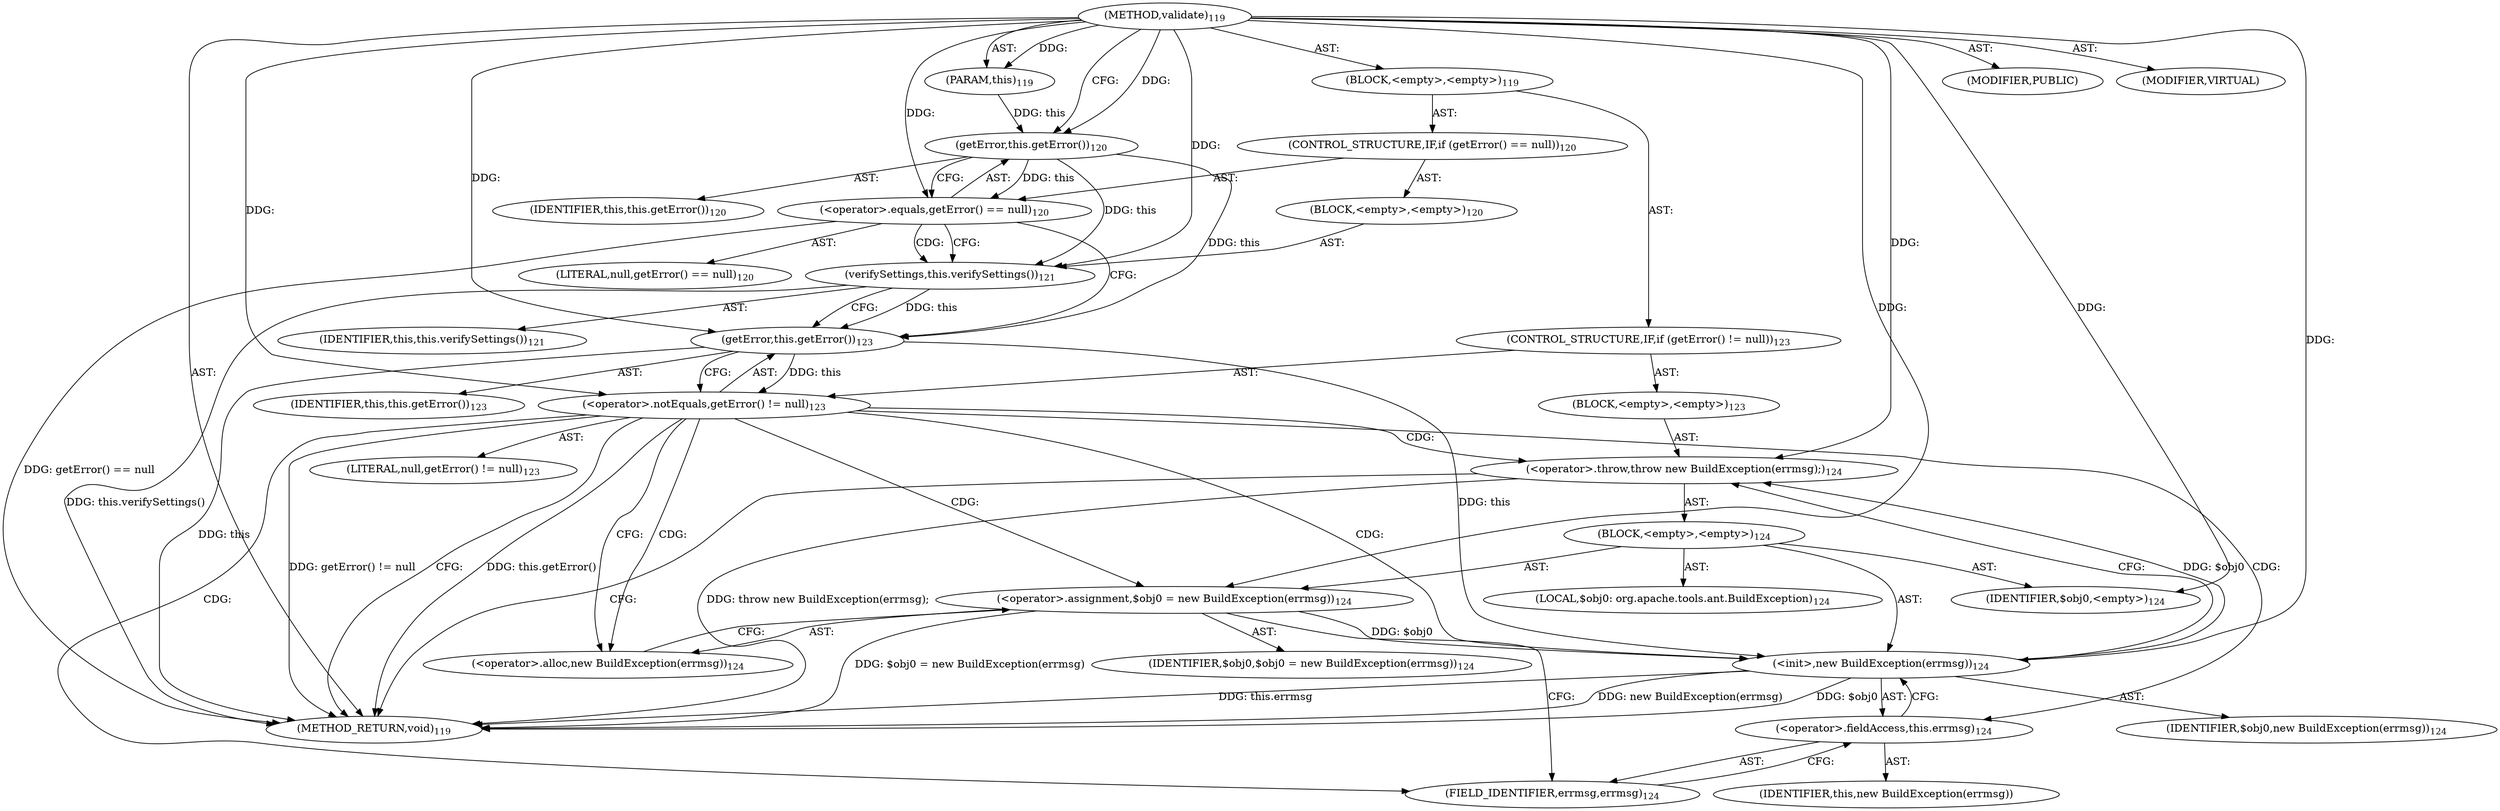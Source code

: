 digraph "validate" {  
"111669149700" [label = <(METHOD,validate)<SUB>119</SUB>> ]
"115964116992" [label = <(PARAM,this)<SUB>119</SUB>> ]
"25769803781" [label = <(BLOCK,&lt;empty&gt;,&lt;empty&gt;)<SUB>119</SUB>> ]
"47244640257" [label = <(CONTROL_STRUCTURE,IF,if (getError() == null))<SUB>120</SUB>> ]
"30064771079" [label = <(&lt;operator&gt;.equals,getError() == null)<SUB>120</SUB>> ]
"30064771080" [label = <(getError,this.getError())<SUB>120</SUB>> ]
"68719476736" [label = <(IDENTIFIER,this,this.getError())<SUB>120</SUB>> ]
"90194313218" [label = <(LITERAL,null,getError() == null)<SUB>120</SUB>> ]
"25769803782" [label = <(BLOCK,&lt;empty&gt;,&lt;empty&gt;)<SUB>120</SUB>> ]
"30064771081" [label = <(verifySettings,this.verifySettings())<SUB>121</SUB>> ]
"68719476737" [label = <(IDENTIFIER,this,this.verifySettings())<SUB>121</SUB>> ]
"47244640258" [label = <(CONTROL_STRUCTURE,IF,if (getError() != null))<SUB>123</SUB>> ]
"30064771082" [label = <(&lt;operator&gt;.notEquals,getError() != null)<SUB>123</SUB>> ]
"30064771083" [label = <(getError,this.getError())<SUB>123</SUB>> ]
"68719476738" [label = <(IDENTIFIER,this,this.getError())<SUB>123</SUB>> ]
"90194313219" [label = <(LITERAL,null,getError() != null)<SUB>123</SUB>> ]
"25769803783" [label = <(BLOCK,&lt;empty&gt;,&lt;empty&gt;)<SUB>123</SUB>> ]
"30064771084" [label = <(&lt;operator&gt;.throw,throw new BuildException(errmsg);)<SUB>124</SUB>> ]
"25769803784" [label = <(BLOCK,&lt;empty&gt;,&lt;empty&gt;)<SUB>124</SUB>> ]
"94489280512" [label = <(LOCAL,$obj0: org.apache.tools.ant.BuildException)<SUB>124</SUB>> ]
"30064771085" [label = <(&lt;operator&gt;.assignment,$obj0 = new BuildException(errmsg))<SUB>124</SUB>> ]
"68719476744" [label = <(IDENTIFIER,$obj0,$obj0 = new BuildException(errmsg))<SUB>124</SUB>> ]
"30064771086" [label = <(&lt;operator&gt;.alloc,new BuildException(errmsg))<SUB>124</SUB>> ]
"30064771087" [label = <(&lt;init&gt;,new BuildException(errmsg))<SUB>124</SUB>> ]
"68719476745" [label = <(IDENTIFIER,$obj0,new BuildException(errmsg))<SUB>124</SUB>> ]
"30064771088" [label = <(&lt;operator&gt;.fieldAccess,this.errmsg)<SUB>124</SUB>> ]
"68719476746" [label = <(IDENTIFIER,this,new BuildException(errmsg))> ]
"55834574852" [label = <(FIELD_IDENTIFIER,errmsg,errmsg)<SUB>124</SUB>> ]
"68719476747" [label = <(IDENTIFIER,$obj0,&lt;empty&gt;)<SUB>124</SUB>> ]
"133143986185" [label = <(MODIFIER,PUBLIC)> ]
"133143986186" [label = <(MODIFIER,VIRTUAL)> ]
"128849018884" [label = <(METHOD_RETURN,void)<SUB>119</SUB>> ]
  "111669149700" -> "115964116992"  [ label = "AST: "] 
  "111669149700" -> "25769803781"  [ label = "AST: "] 
  "111669149700" -> "133143986185"  [ label = "AST: "] 
  "111669149700" -> "133143986186"  [ label = "AST: "] 
  "111669149700" -> "128849018884"  [ label = "AST: "] 
  "25769803781" -> "47244640257"  [ label = "AST: "] 
  "25769803781" -> "47244640258"  [ label = "AST: "] 
  "47244640257" -> "30064771079"  [ label = "AST: "] 
  "47244640257" -> "25769803782"  [ label = "AST: "] 
  "30064771079" -> "30064771080"  [ label = "AST: "] 
  "30064771079" -> "90194313218"  [ label = "AST: "] 
  "30064771080" -> "68719476736"  [ label = "AST: "] 
  "25769803782" -> "30064771081"  [ label = "AST: "] 
  "30064771081" -> "68719476737"  [ label = "AST: "] 
  "47244640258" -> "30064771082"  [ label = "AST: "] 
  "47244640258" -> "25769803783"  [ label = "AST: "] 
  "30064771082" -> "30064771083"  [ label = "AST: "] 
  "30064771082" -> "90194313219"  [ label = "AST: "] 
  "30064771083" -> "68719476738"  [ label = "AST: "] 
  "25769803783" -> "30064771084"  [ label = "AST: "] 
  "30064771084" -> "25769803784"  [ label = "AST: "] 
  "25769803784" -> "94489280512"  [ label = "AST: "] 
  "25769803784" -> "30064771085"  [ label = "AST: "] 
  "25769803784" -> "30064771087"  [ label = "AST: "] 
  "25769803784" -> "68719476747"  [ label = "AST: "] 
  "30064771085" -> "68719476744"  [ label = "AST: "] 
  "30064771085" -> "30064771086"  [ label = "AST: "] 
  "30064771087" -> "68719476745"  [ label = "AST: "] 
  "30064771087" -> "30064771088"  [ label = "AST: "] 
  "30064771088" -> "68719476746"  [ label = "AST: "] 
  "30064771088" -> "55834574852"  [ label = "AST: "] 
  "30064771079" -> "30064771081"  [ label = "CFG: "] 
  "30064771079" -> "30064771083"  [ label = "CFG: "] 
  "30064771082" -> "128849018884"  [ label = "CFG: "] 
  "30064771082" -> "30064771086"  [ label = "CFG: "] 
  "30064771080" -> "30064771079"  [ label = "CFG: "] 
  "30064771081" -> "30064771083"  [ label = "CFG: "] 
  "30064771083" -> "30064771082"  [ label = "CFG: "] 
  "30064771084" -> "128849018884"  [ label = "CFG: "] 
  "30064771085" -> "55834574852"  [ label = "CFG: "] 
  "30064771087" -> "30064771084"  [ label = "CFG: "] 
  "30064771086" -> "30064771085"  [ label = "CFG: "] 
  "30064771088" -> "30064771087"  [ label = "CFG: "] 
  "55834574852" -> "30064771088"  [ label = "CFG: "] 
  "111669149700" -> "30064771080"  [ label = "CFG: "] 
  "30064771079" -> "128849018884"  [ label = "DDG: getError() == null"] 
  "30064771081" -> "128849018884"  [ label = "DDG: this.verifySettings()"] 
  "30064771083" -> "128849018884"  [ label = "DDG: this"] 
  "30064771082" -> "128849018884"  [ label = "DDG: this.getError()"] 
  "30064771082" -> "128849018884"  [ label = "DDG: getError() != null"] 
  "30064771085" -> "128849018884"  [ label = "DDG: $obj0 = new BuildException(errmsg)"] 
  "30064771087" -> "128849018884"  [ label = "DDG: $obj0"] 
  "30064771087" -> "128849018884"  [ label = "DDG: this.errmsg"] 
  "30064771087" -> "128849018884"  [ label = "DDG: new BuildException(errmsg)"] 
  "30064771084" -> "128849018884"  [ label = "DDG: throw new BuildException(errmsg);"] 
  "111669149700" -> "115964116992"  [ label = "DDG: "] 
  "30064771080" -> "30064771079"  [ label = "DDG: this"] 
  "111669149700" -> "30064771079"  [ label = "DDG: "] 
  "30064771083" -> "30064771082"  [ label = "DDG: this"] 
  "111669149700" -> "30064771082"  [ label = "DDG: "] 
  "115964116992" -> "30064771080"  [ label = "DDG: this"] 
  "111669149700" -> "30064771080"  [ label = "DDG: "] 
  "30064771080" -> "30064771081"  [ label = "DDG: this"] 
  "111669149700" -> "30064771081"  [ label = "DDG: "] 
  "30064771080" -> "30064771083"  [ label = "DDG: this"] 
  "30064771081" -> "30064771083"  [ label = "DDG: this"] 
  "111669149700" -> "30064771083"  [ label = "DDG: "] 
  "30064771087" -> "30064771084"  [ label = "DDG: $obj0"] 
  "111669149700" -> "30064771084"  [ label = "DDG: "] 
  "111669149700" -> "30064771085"  [ label = "DDG: "] 
  "111669149700" -> "68719476747"  [ label = "DDG: "] 
  "30064771085" -> "30064771087"  [ label = "DDG: $obj0"] 
  "111669149700" -> "30064771087"  [ label = "DDG: "] 
  "30064771083" -> "30064771087"  [ label = "DDG: this"] 
  "30064771079" -> "30064771081"  [ label = "CDG: "] 
  "30064771082" -> "55834574852"  [ label = "CDG: "] 
  "30064771082" -> "30064771088"  [ label = "CDG: "] 
  "30064771082" -> "30064771085"  [ label = "CDG: "] 
  "30064771082" -> "30064771084"  [ label = "CDG: "] 
  "30064771082" -> "30064771087"  [ label = "CDG: "] 
  "30064771082" -> "30064771086"  [ label = "CDG: "] 
}
